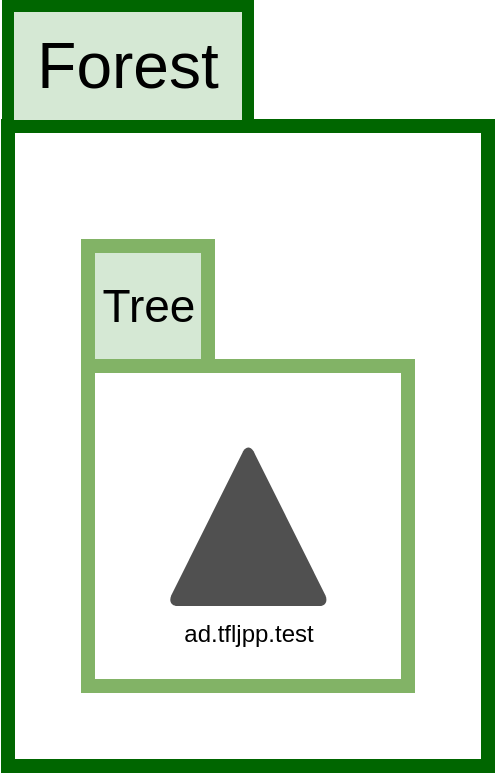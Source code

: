 <mxfile version="14.3.2" type="device" pages="2"><diagram id="3LT6bgP1V7Nlxc6dbzAI" name="Page-1"><mxGraphModel dx="1217" dy="1151" grid="1" gridSize="10" guides="1" tooltips="1" connect="1" arrows="1" fold="1" page="1" pageScale="1" pageWidth="850" pageHeight="1100" math="0" shadow="0"><root><mxCell id="0"/><mxCell id="1" parent="0"/><mxCell id="2" value="ad.tfljpp.test" style="pointerEvents=1;shadow=0;dashed=0;html=1;strokeColor=none;fillColor=#505050;labelPosition=center;verticalLabelPosition=bottom;verticalAlign=top;outlineConnect=0;align=center;shape=mxgraph.office.security.domain;" parent="1" vertex="1"><mxGeometry x="120" y="260" width="80" height="80" as="geometry"/></mxCell><mxCell id="xjndAtfKKGYoBwu7sODj-2" value="" style="rounded=0;whiteSpace=wrap;html=1;strokeColor=#006600;strokeWidth=7;fillColor=none;" vertex="1" parent="1"><mxGeometry x="40" y="100" width="240" height="320" as="geometry"/></mxCell><mxCell id="xjndAtfKKGYoBwu7sODj-3" value="&lt;font style=&quot;font-size: 32px&quot;&gt;Forest&lt;/font&gt;" style="text;html=1;fillColor=#d5e8d4;align=center;verticalAlign=middle;whiteSpace=wrap;rounded=0;strokeColor=#006600;strokeWidth=6;" vertex="1" parent="1"><mxGeometry x="40" y="40" width="120" height="60" as="geometry"/></mxCell><mxCell id="Ao3myuLjdiVt9AGn4QSF-2" value="" style="rounded=0;whiteSpace=wrap;html=1;strokeColor=#82b366;strokeWidth=7;fillColor=none;" vertex="1" parent="1"><mxGeometry x="80" y="220" width="160" height="160" as="geometry"/></mxCell><mxCell id="kG3geYPpCK0-PZINsnaQ-2" value="&lt;font style=&quot;font-size: 23px&quot;&gt;&lt;br&gt;Tree&lt;br&gt;&lt;br&gt;&lt;/font&gt;" style="text;html=1;align=center;verticalAlign=middle;resizable=0;points=[];autosize=1;fillColor=#d5e8d4;strokeColor=#82b366;strokeWidth=7;" vertex="1" parent="1"><mxGeometry x="80" y="160" width="60" height="60" as="geometry"/></mxCell></root></mxGraphModel></diagram><diagram id="RSog2aOcHjL5rzjuZQUR" name="Page-2"><mxGraphModel dx="1217" dy="1151" grid="1" gridSize="10" guides="1" tooltips="1" connect="1" arrows="1" fold="1" page="1" pageScale="1" pageWidth="850" pageHeight="1100" math="0" shadow="0"><root><mxCell id="VGjigdfGyAiNdw-dNtI3-0"/><mxCell id="VGjigdfGyAiNdw-dNtI3-1" parent="VGjigdfGyAiNdw-dNtI3-0"/><mxCell id="0a1OZzYhE2GBqlECLH02-2" style="edgeStyle=orthogonalEdgeStyle;rounded=0;orthogonalLoop=1;jettySize=auto;html=1;" parent="VGjigdfGyAiNdw-dNtI3-1" source="0a1OZzYhE2GBqlECLH02-0" target="0a1OZzYhE2GBqlECLH02-1" edge="1"><mxGeometry relative="1" as="geometry"><Array as="points"><mxPoint x="160" y="330"/></Array><mxPoint x="200" y="330" as="sourcePoint"/></mxGeometry></mxCell><mxCell id="O3oj_sPWolT5xGh0HLsl-3" style="edgeStyle=orthogonalEdgeStyle;rounded=0;orthogonalLoop=1;jettySize=auto;html=1;" parent="VGjigdfGyAiNdw-dNtI3-1" source="0a1OZzYhE2GBqlECLH02-0" target="O3oj_sPWolT5xGh0HLsl-2" edge="1"><mxGeometry relative="1" as="geometry"><Array as="points"><mxPoint x="380" y="330"/></Array></mxGeometry></mxCell><mxCell id="O3oj_sPWolT5xGh0HLsl-26" style="edgeStyle=orthogonalEdgeStyle;rounded=0;orthogonalLoop=1;jettySize=auto;html=1;startArrow=classic;startFill=1;" parent="VGjigdfGyAiNdw-dNtI3-1" source="0a1OZzYhE2GBqlECLH02-0" target="O3oj_sPWolT5xGh0HLsl-11" edge="1"><mxGeometry relative="1" as="geometry"/></mxCell><mxCell id="0a1OZzYhE2GBqlECLH02-0" value="ad.tfljpp.test" style="pointerEvents=1;shadow=0;dashed=0;html=1;strokeColor=none;fillColor=#505050;labelPosition=center;verticalLabelPosition=bottom;verticalAlign=top;outlineConnect=0;align=center;shape=mxgraph.office.security.domain;" parent="VGjigdfGyAiNdw-dNtI3-1" vertex="1"><mxGeometry x="260" y="250" width="80" height="80" as="geometry"/></mxCell><mxCell id="0a1OZzYhE2GBqlECLH02-1" value="monkeys.ad.tfljpp.test" style="pointerEvents=1;shadow=0;dashed=0;html=1;strokeColor=none;fillColor=#505050;labelPosition=center;verticalLabelPosition=bottom;verticalAlign=top;outlineConnect=0;align=center;shape=mxgraph.office.security.domain;" parent="VGjigdfGyAiNdw-dNtI3-1" vertex="1"><mxGeometry x="120" y="370" width="80" height="80" as="geometry"/></mxCell><mxCell id="0a1OZzYhE2GBqlECLH02-3" value="Root Domain" style="text;html=1;align=center;verticalAlign=middle;resizable=0;points=[];autosize=1;" parent="VGjigdfGyAiNdw-dNtI3-1" vertex="1"><mxGeometry x="255" y="230" width="90" height="20" as="geometry"/></mxCell><mxCell id="0a1OZzYhE2GBqlECLH02-4" value="Child Domain" style="text;html=1;align=center;verticalAlign=middle;resizable=0;points=[];autosize=1;" parent="VGjigdfGyAiNdw-dNtI3-1" vertex="1"><mxGeometry x="70" y="360" width="90" height="20" as="geometry"/></mxCell><mxCell id="O3oj_sPWolT5xGh0HLsl-0" value="" style="rounded=0;whiteSpace=wrap;html=1;strokeColor=#82b366;strokeWidth=7;fillColor=none;" parent="VGjigdfGyAiNdw-dNtI3-1" vertex="1"><mxGeometry x="30" y="170" width="600" height="480" as="geometry"/></mxCell><mxCell id="O3oj_sPWolT5xGh0HLsl-1" value="&lt;font style=&quot;font-size: 23px&quot;&gt;&lt;br&gt;Tree&lt;br&gt;&lt;br&gt;&lt;/font&gt;" style="text;html=1;align=center;verticalAlign=middle;resizable=0;points=[];autosize=1;fillColor=#d5e8d4;strokeColor=#82b366;strokeWidth=7;" parent="VGjigdfGyAiNdw-dNtI3-1" vertex="1"><mxGeometry x="270" y="110" width="60" height="60" as="geometry"/></mxCell><mxCell id="O3oj_sPWolT5xGh0HLsl-5" style="edgeStyle=orthogonalEdgeStyle;rounded=0;orthogonalLoop=1;jettySize=auto;html=1;" parent="VGjigdfGyAiNdw-dNtI3-1" source="O3oj_sPWolT5xGh0HLsl-2" target="O3oj_sPWolT5xGh0HLsl-4" edge="1"><mxGeometry relative="1" as="geometry"><Array as="points"><mxPoint x="500" y="450"/></Array></mxGeometry></mxCell><mxCell id="O3oj_sPWolT5xGh0HLsl-7" style="edgeStyle=orthogonalEdgeStyle;rounded=0;orthogonalLoop=1;jettySize=auto;html=1;" parent="VGjigdfGyAiNdw-dNtI3-1" source="O3oj_sPWolT5xGh0HLsl-2" target="O3oj_sPWolT5xGh0HLsl-6" edge="1"><mxGeometry relative="1" as="geometry"><Array as="points"><mxPoint x="260" y="450"/></Array></mxGeometry></mxCell><mxCell id="O3oj_sPWolT5xGh0HLsl-2" value="pirates.ad.tfljpp.test" style="pointerEvents=1;shadow=0;dashed=0;html=1;strokeColor=none;fillColor=#505050;labelPosition=center;verticalLabelPosition=bottom;verticalAlign=top;outlineConnect=0;align=center;shape=mxgraph.office.security.domain;" parent="VGjigdfGyAiNdw-dNtI3-1" vertex="1"><mxGeometry x="340" y="370" width="80" height="80" as="geometry"/></mxCell><mxCell id="O3oj_sPWolT5xGh0HLsl-4" value="mighty.pirates.ad.tfljpp.test" style="pointerEvents=1;shadow=0;dashed=0;html=1;strokeColor=none;fillColor=#505050;labelPosition=center;verticalLabelPosition=bottom;verticalAlign=top;outlineConnect=0;align=center;shape=mxgraph.office.security.domain;" parent="VGjigdfGyAiNdw-dNtI3-1" vertex="1"><mxGeometry x="460" y="490" width="80" height="80" as="geometry"/></mxCell><mxCell id="O3oj_sPWolT5xGh0HLsl-6" value="notsomighty.pirates.ad.tfljpp.test" style="pointerEvents=1;shadow=0;dashed=0;html=1;strokeColor=none;fillColor=#505050;labelPosition=center;verticalLabelPosition=bottom;verticalAlign=top;outlineConnect=0;align=center;shape=mxgraph.office.security.domain;" parent="VGjigdfGyAiNdw-dNtI3-1" vertex="1"><mxGeometry x="220" y="490" width="80" height="80" as="geometry"/></mxCell><mxCell id="O3oj_sPWolT5xGh0HLsl-11" value="ad.WallyBFeedCartography.test" style="pointerEvents=1;shadow=0;dashed=0;html=1;strokeColor=none;fillColor=#505050;labelPosition=center;verticalLabelPosition=bottom;verticalAlign=top;outlineConnect=0;align=center;shape=mxgraph.office.security.domain;" parent="VGjigdfGyAiNdw-dNtI3-1" vertex="1"><mxGeometry x="770" y="250" width="80" height="80" as="geometry"/></mxCell><mxCell id="O3oj_sPWolT5xGh0HLsl-13" value="Root Domain" style="text;html=1;align=center;verticalAlign=middle;resizable=0;points=[];autosize=1;" parent="VGjigdfGyAiNdw-dNtI3-1" vertex="1"><mxGeometry x="765" y="230" width="90" height="20" as="geometry"/></mxCell><mxCell id="O3oj_sPWolT5xGh0HLsl-16" value="&lt;font style=&quot;font-size: 23px&quot;&gt;&lt;br&gt;Tree&lt;br&gt;&lt;br&gt;&lt;/font&gt;" style="text;html=1;align=center;verticalAlign=middle;resizable=0;points=[];autosize=1;fillColor=#d5e8d4;strokeColor=#82b366;strokeWidth=7;" parent="VGjigdfGyAiNdw-dNtI3-1" vertex="1"><mxGeometry x="780" y="110" width="60" height="60" as="geometry"/></mxCell><mxCell id="O3oj_sPWolT5xGh0HLsl-22" value="" style="rounded=0;whiteSpace=wrap;html=1;strokeColor=#82b366;strokeWidth=7;fillColor=none;" parent="VGjigdfGyAiNdw-dNtI3-1" vertex="1"><mxGeometry x="690" y="170" width="240" height="240" as="geometry"/></mxCell><mxCell id="O3oj_sPWolT5xGh0HLsl-23" value="" style="rounded=0;whiteSpace=wrap;html=1;strokeColor=#006600;strokeWidth=7;fillColor=none;" parent="VGjigdfGyAiNdw-dNtI3-1" vertex="1"><mxGeometry x="10" y="90" width="1010" height="580" as="geometry"/></mxCell><mxCell id="O3oj_sPWolT5xGh0HLsl-24" value="&lt;font style=&quot;font-size: 32px&quot;&gt;Forest&lt;/font&gt;" style="text;html=1;fillColor=#d5e8d4;align=center;verticalAlign=middle;whiteSpace=wrap;rounded=0;strokeColor=#006600;strokeWidth=6;" parent="VGjigdfGyAiNdw-dNtI3-1" vertex="1"><mxGeometry x="450" y="30" width="120" height="60" as="geometry"/></mxCell></root></mxGraphModel></diagram></mxfile>